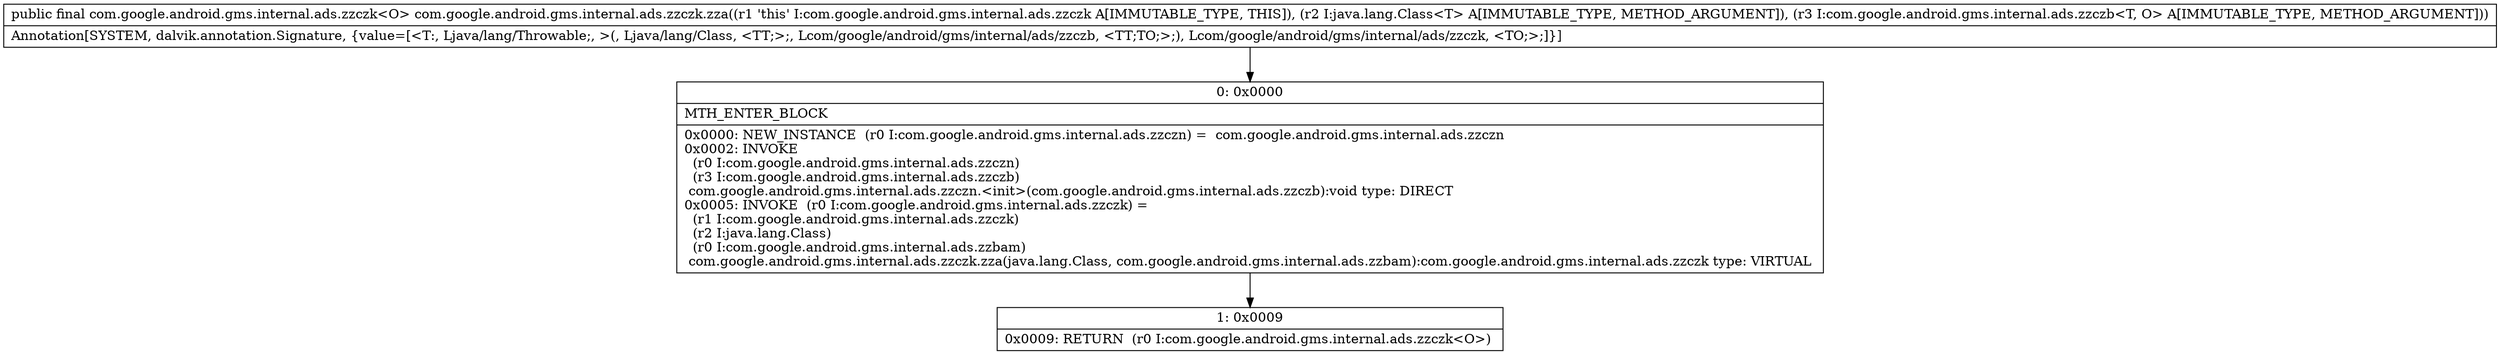 digraph "CFG forcom.google.android.gms.internal.ads.zzczk.zza(Ljava\/lang\/Class;Lcom\/google\/android\/gms\/internal\/ads\/zzczb;)Lcom\/google\/android\/gms\/internal\/ads\/zzczk;" {
Node_0 [shape=record,label="{0\:\ 0x0000|MTH_ENTER_BLOCK\l|0x0000: NEW_INSTANCE  (r0 I:com.google.android.gms.internal.ads.zzczn) =  com.google.android.gms.internal.ads.zzczn \l0x0002: INVOKE  \l  (r0 I:com.google.android.gms.internal.ads.zzczn)\l  (r3 I:com.google.android.gms.internal.ads.zzczb)\l com.google.android.gms.internal.ads.zzczn.\<init\>(com.google.android.gms.internal.ads.zzczb):void type: DIRECT \l0x0005: INVOKE  (r0 I:com.google.android.gms.internal.ads.zzczk) = \l  (r1 I:com.google.android.gms.internal.ads.zzczk)\l  (r2 I:java.lang.Class)\l  (r0 I:com.google.android.gms.internal.ads.zzbam)\l com.google.android.gms.internal.ads.zzczk.zza(java.lang.Class, com.google.android.gms.internal.ads.zzbam):com.google.android.gms.internal.ads.zzczk type: VIRTUAL \l}"];
Node_1 [shape=record,label="{1\:\ 0x0009|0x0009: RETURN  (r0 I:com.google.android.gms.internal.ads.zzczk\<O\>) \l}"];
MethodNode[shape=record,label="{public final com.google.android.gms.internal.ads.zzczk\<O\> com.google.android.gms.internal.ads.zzczk.zza((r1 'this' I:com.google.android.gms.internal.ads.zzczk A[IMMUTABLE_TYPE, THIS]), (r2 I:java.lang.Class\<T\> A[IMMUTABLE_TYPE, METHOD_ARGUMENT]), (r3 I:com.google.android.gms.internal.ads.zzczb\<T, O\> A[IMMUTABLE_TYPE, METHOD_ARGUMENT]))  | Annotation[SYSTEM, dalvik.annotation.Signature, \{value=[\<T:, Ljava\/lang\/Throwable;, \>(, Ljava\/lang\/Class, \<TT;\>;, Lcom\/google\/android\/gms\/internal\/ads\/zzczb, \<TT;TO;\>;), Lcom\/google\/android\/gms\/internal\/ads\/zzczk, \<TO;\>;]\}]\l}"];
MethodNode -> Node_0;
Node_0 -> Node_1;
}

